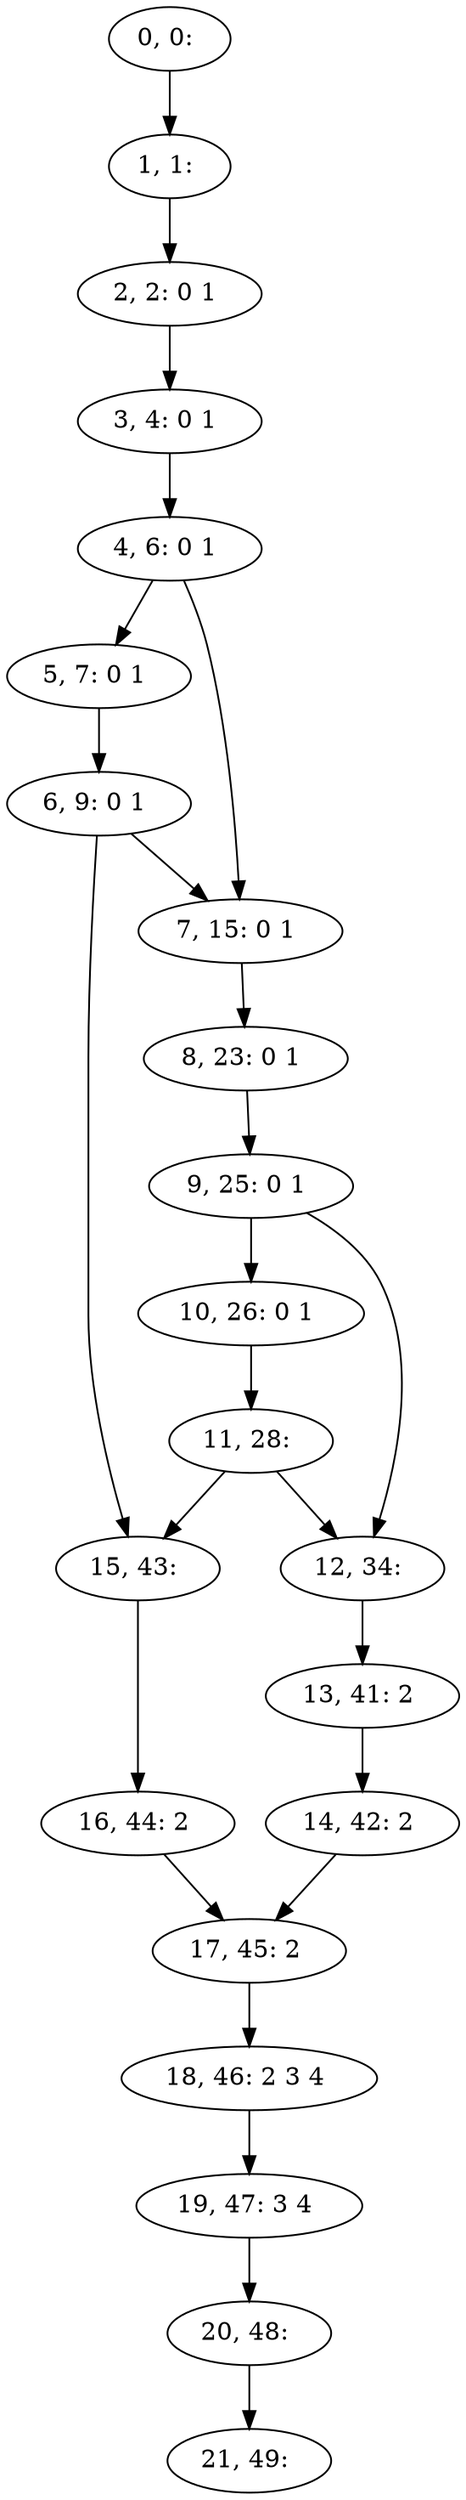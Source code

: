 digraph G {
0[label="0, 0: "];
1[label="1, 1: "];
2[label="2, 2: 0 1 "];
3[label="3, 4: 0 1 "];
4[label="4, 6: 0 1 "];
5[label="5, 7: 0 1 "];
6[label="6, 9: 0 1 "];
7[label="7, 15: 0 1 "];
8[label="8, 23: 0 1 "];
9[label="9, 25: 0 1 "];
10[label="10, 26: 0 1 "];
11[label="11, 28: "];
12[label="12, 34: "];
13[label="13, 41: 2 "];
14[label="14, 42: 2 "];
15[label="15, 43: "];
16[label="16, 44: 2 "];
17[label="17, 45: 2 "];
18[label="18, 46: 2 3 4 "];
19[label="19, 47: 3 4 "];
20[label="20, 48: "];
21[label="21, 49: "];
0->1 ;
1->2 ;
2->3 ;
3->4 ;
4->5 ;
4->7 ;
5->6 ;
6->7 ;
6->15 ;
7->8 ;
8->9 ;
9->10 ;
9->12 ;
10->11 ;
11->12 ;
11->15 ;
12->13 ;
13->14 ;
14->17 ;
15->16 ;
16->17 ;
17->18 ;
18->19 ;
19->20 ;
20->21 ;
}
